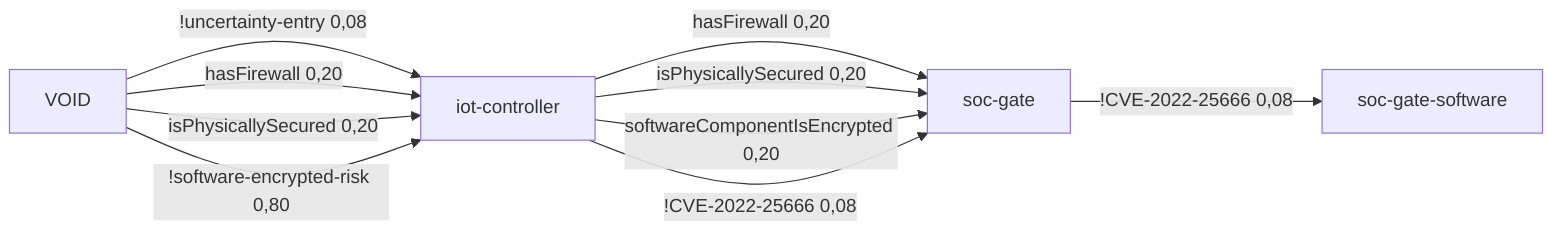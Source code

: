 %% AttributeChange [4mcontiki-ng/contiki-ng[0m to [4m4.7[0m for node [4miot-controller[0m
%%  VOID -[0,88]->  iot-controller -[0,53]->  soc-gate -[0,08]-> soc-gate-software 11,20 0,04
flowchart LR
	iot-controller[iot-controller]
	soc-gate-software[soc-gate-software]
	soc-gate[soc-gate]
	VOID[VOID]
	iot-controller -->|hasFirewall 0,20| soc-gate
	iot-controller -->|isPhysicallySecured 0,20| soc-gate
	iot-controller -->|softwareComponentIsEncrypted 0,20| soc-gate
	iot-controller -->|!CVE-2022-25666 0,08| soc-gate
	soc-gate -->|!CVE-2022-25666 0,08| soc-gate-software
	VOID -->|!uncertainty-entry 0,08| iot-controller
	VOID -->|hasFirewall 0,20| iot-controller
	VOID -->|isPhysicallySecured 0,20| iot-controller
	VOID -->|!software-encrypted-risk 0,80| iot-controller